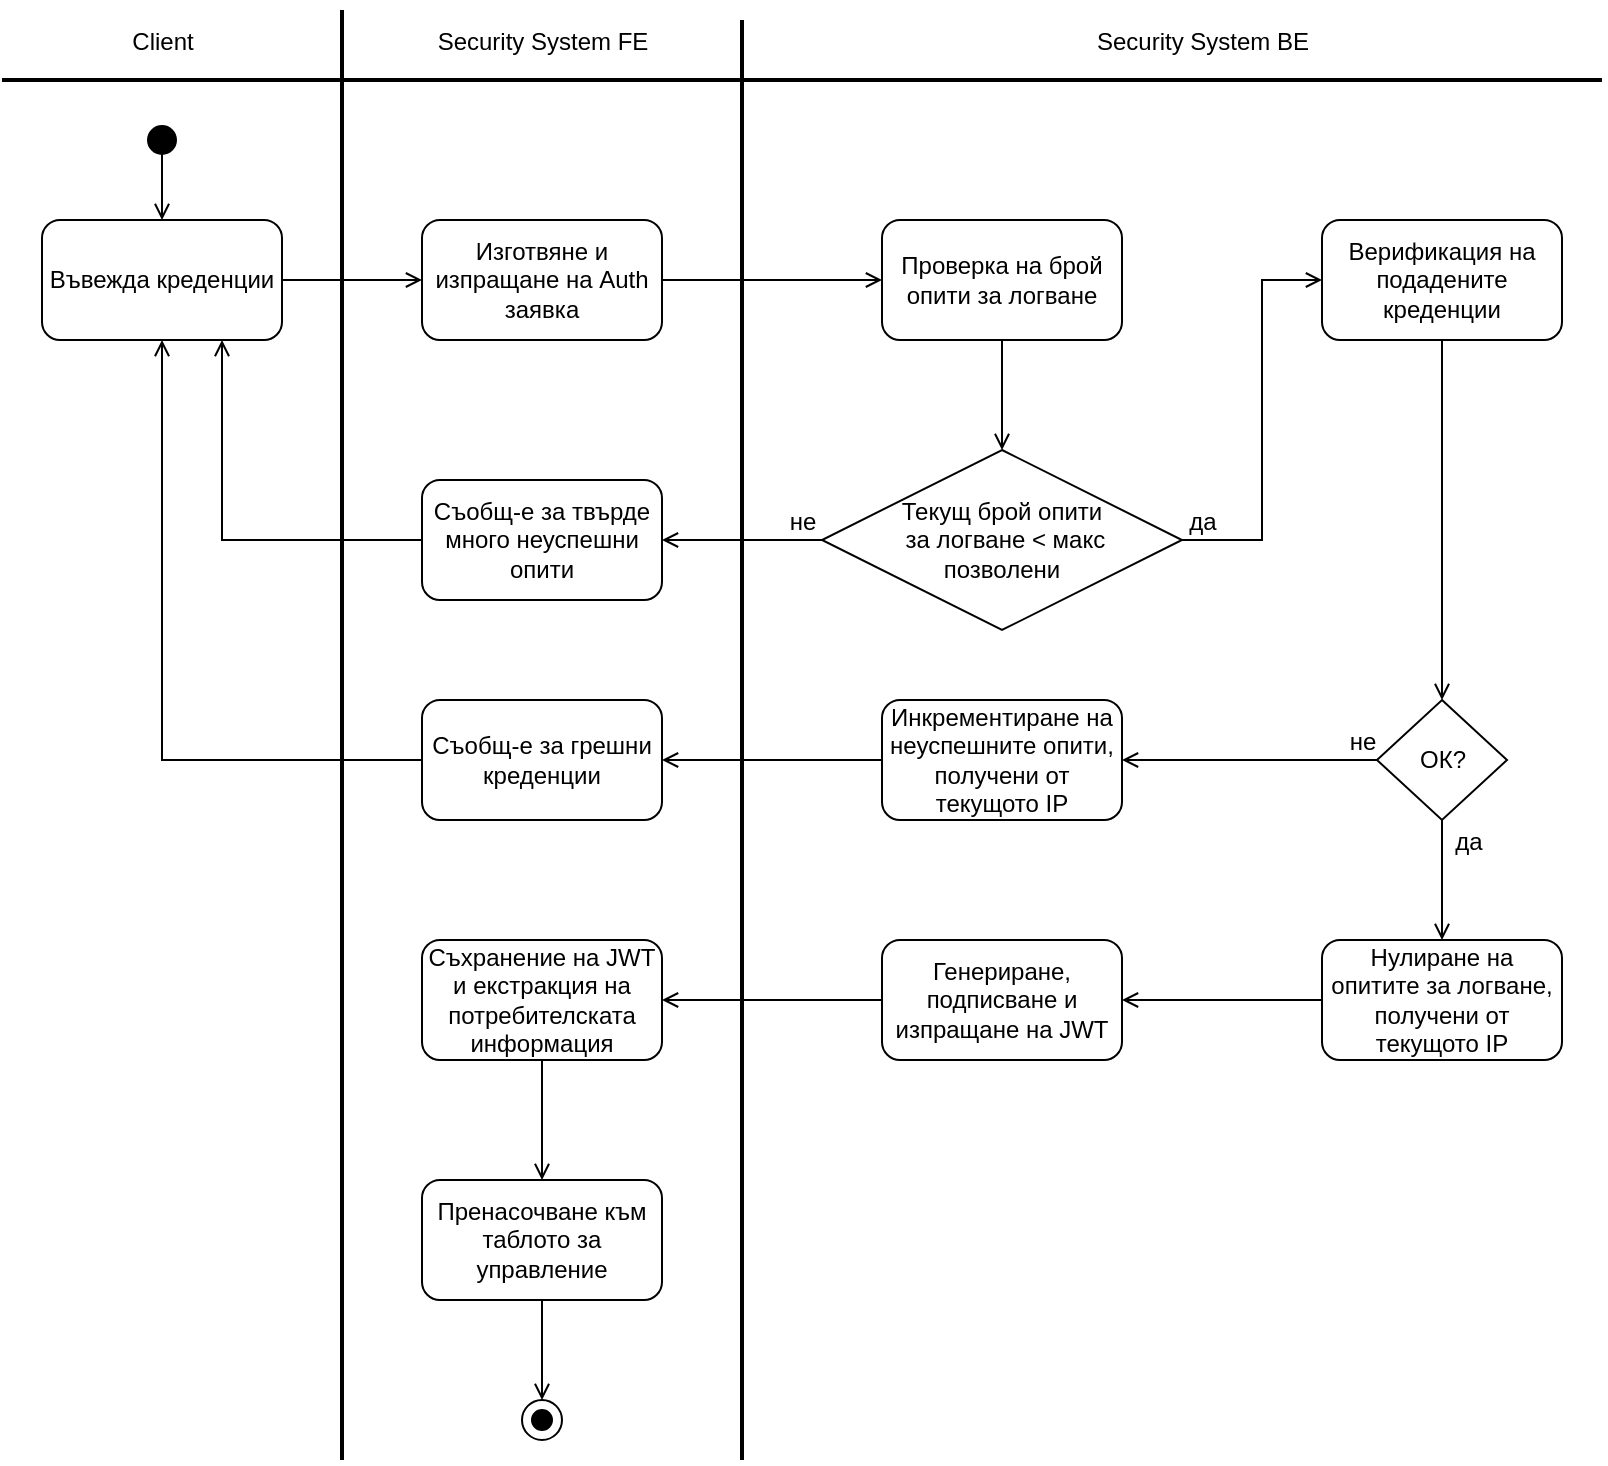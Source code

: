 <mxfile version="24.0.5" type="device">
  <diagram name="Page-1" id="UBH2oY3vQnfjVQV_58VH">
    <mxGraphModel dx="2629" dy="798" grid="1" gridSize="10" guides="1" tooltips="1" connect="1" arrows="1" fold="1" page="1" pageScale="1" pageWidth="827" pageHeight="1169" math="0" shadow="0">
      <root>
        <mxCell id="0" />
        <mxCell id="1" parent="0" />
        <mxCell id="stnmt_BLtRVrJDvMeecF-1" value="" style="html=1;verticalAlign=bottom;startArrow=oval;startFill=1;endArrow=open;startSize=14;curved=0;rounded=0;endFill=0;" parent="1" edge="1">
          <mxGeometry width="60" relative="1" as="geometry">
            <mxPoint x="80" y="80" as="sourcePoint" />
            <mxPoint x="80" y="120" as="targetPoint" />
          </mxGeometry>
        </mxCell>
        <mxCell id="stnmt_BLtRVrJDvMeecF-4" style="edgeStyle=orthogonalEdgeStyle;rounded=0;orthogonalLoop=1;jettySize=auto;html=1;entryX=0;entryY=0.5;entryDx=0;entryDy=0;endArrow=open;endFill=0;" parent="1" source="stnmt_BLtRVrJDvMeecF-2" target="t9dFOqBbaQMAALfSwQGb-7" edge="1">
          <mxGeometry relative="1" as="geometry" />
        </mxCell>
        <mxCell id="stnmt_BLtRVrJDvMeecF-2" value="Въвежда креденции" style="rounded=1;whiteSpace=wrap;html=1;" parent="1" vertex="1">
          <mxGeometry x="20" y="120" width="120" height="60" as="geometry" />
        </mxCell>
        <mxCell id="stnmt_BLtRVrJDvMeecF-6" value="" style="edgeStyle=orthogonalEdgeStyle;rounded=0;orthogonalLoop=1;jettySize=auto;html=1;endArrow=open;endFill=0;" parent="1" source="stnmt_BLtRVrJDvMeecF-3" target="stnmt_BLtRVrJDvMeecF-5" edge="1">
          <mxGeometry relative="1" as="geometry" />
        </mxCell>
        <mxCell id="stnmt_BLtRVrJDvMeecF-3" value="Проверка на брой опити за логване" style="rounded=1;whiteSpace=wrap;html=1;" parent="1" vertex="1">
          <mxGeometry x="440" y="120" width="120" height="60" as="geometry" />
        </mxCell>
        <mxCell id="stnmt_BLtRVrJDvMeecF-9" style="edgeStyle=orthogonalEdgeStyle;rounded=0;orthogonalLoop=1;jettySize=auto;html=1;entryX=0.75;entryY=1;entryDx=0;entryDy=0;endArrow=open;endFill=0;" parent="1" source="stnmt_BLtRVrJDvMeecF-27" target="stnmt_BLtRVrJDvMeecF-2" edge="1">
          <mxGeometry relative="1" as="geometry" />
        </mxCell>
        <mxCell id="stnmt_BLtRVrJDvMeecF-14" style="edgeStyle=orthogonalEdgeStyle;rounded=0;orthogonalLoop=1;jettySize=auto;html=1;entryX=0;entryY=0.5;entryDx=0;entryDy=0;endArrow=open;endFill=0;" parent="1" source="stnmt_BLtRVrJDvMeecF-5" target="stnmt_BLtRVrJDvMeecF-13" edge="1">
          <mxGeometry relative="1" as="geometry">
            <Array as="points">
              <mxPoint x="630" y="280" />
              <mxPoint x="630" y="150" />
            </Array>
          </mxGeometry>
        </mxCell>
        <mxCell id="stnmt_BLtRVrJDvMeecF-5" value="Текущ брой&amp;nbsp;&lt;span style=&quot;background-color: initial;&quot;&gt;опити&lt;/span&gt;&lt;div&gt;&lt;span style=&quot;background-color: initial;&quot;&gt;&amp;nbsp;за логване &amp;lt; макс&lt;/span&gt;&lt;/div&gt;&lt;div&gt;&lt;span style=&quot;background-color: initial;&quot;&gt;позволени&lt;/span&gt;&lt;/div&gt;" style="rhombus;whiteSpace=wrap;html=1;rounded=0;fontSize=12;verticalAlign=middle;" parent="1" vertex="1">
          <mxGeometry x="410" y="235" width="180" height="90" as="geometry" />
        </mxCell>
        <mxCell id="stnmt_BLtRVrJDvMeecF-11" value="не" style="text;html=1;align=center;verticalAlign=bottom;resizable=0;points=[];autosize=1;strokeColor=none;fillColor=none;" parent="1" vertex="1">
          <mxGeometry x="380" y="250" width="40" height="30" as="geometry" />
        </mxCell>
        <mxCell id="stnmt_BLtRVrJDvMeecF-17" style="edgeStyle=orthogonalEdgeStyle;rounded=0;orthogonalLoop=1;jettySize=auto;html=1;entryX=0.5;entryY=0;entryDx=0;entryDy=0;endArrow=open;endFill=0;" parent="1" source="stnmt_BLtRVrJDvMeecF-13" target="stnmt_BLtRVrJDvMeecF-16" edge="1">
          <mxGeometry relative="1" as="geometry" />
        </mxCell>
        <mxCell id="stnmt_BLtRVrJDvMeecF-13" value="Верификация на подадените креденции" style="rounded=1;whiteSpace=wrap;html=1;" parent="1" vertex="1">
          <mxGeometry x="660" y="120" width="120" height="60" as="geometry" />
        </mxCell>
        <mxCell id="stnmt_BLtRVrJDvMeecF-15" value="да" style="text;html=1;align=center;verticalAlign=bottom;resizable=0;points=[];autosize=1;strokeColor=none;fillColor=none;" parent="1" vertex="1">
          <mxGeometry x="580" y="250" width="40" height="30" as="geometry" />
        </mxCell>
        <mxCell id="stnmt_BLtRVrJDvMeecF-19" style="edgeStyle=orthogonalEdgeStyle;rounded=0;orthogonalLoop=1;jettySize=auto;html=1;entryX=0.5;entryY=0;entryDx=0;entryDy=0;endArrow=open;endFill=0;exitX=0.5;exitY=1;exitDx=0;exitDy=0;" parent="1" source="stnmt_BLtRVrJDvMeecF-16" target="stnmt_BLtRVrJDvMeecF-18" edge="1">
          <mxGeometry relative="1" as="geometry">
            <mxPoint x="750" y="390" as="sourcePoint" />
          </mxGeometry>
        </mxCell>
        <mxCell id="stnmt_BLtRVrJDvMeecF-34" style="edgeStyle=orthogonalEdgeStyle;rounded=0;orthogonalLoop=1;jettySize=auto;html=1;entryX=1;entryY=0.5;entryDx=0;entryDy=0;endArrow=open;endFill=0;" parent="1" source="stnmt_BLtRVrJDvMeecF-40" target="stnmt_BLtRVrJDvMeecF-33" edge="1">
          <mxGeometry relative="1" as="geometry" />
        </mxCell>
        <mxCell id="stnmt_BLtRVrJDvMeecF-16" value="ОК?" style="rhombus;whiteSpace=wrap;html=1;rounded=0;" parent="1" vertex="1">
          <mxGeometry x="687.5" y="360" width="65" height="60" as="geometry" />
        </mxCell>
        <mxCell id="stnmt_BLtRVrJDvMeecF-32" style="edgeStyle=orthogonalEdgeStyle;rounded=0;orthogonalLoop=1;jettySize=auto;html=1;exitX=0;exitY=0.5;exitDx=0;exitDy=0;entryX=1;entryY=0.5;entryDx=0;entryDy=0;endArrow=open;endFill=0;" parent="1" source="stnmt_BLtRVrJDvMeecF-57" target="stnmt_BLtRVrJDvMeecF-22" edge="1">
          <mxGeometry relative="1" as="geometry" />
        </mxCell>
        <mxCell id="stnmt_BLtRVrJDvMeecF-18" value="Нулиране на опитите за логване, получени от текущото IP" style="rounded=1;whiteSpace=wrap;html=1;" parent="1" vertex="1">
          <mxGeometry x="660" y="480" width="120" height="60" as="geometry" />
        </mxCell>
        <mxCell id="stnmt_BLtRVrJDvMeecF-20" value="да" style="text;html=1;align=center;verticalAlign=bottom;resizable=0;points=[];autosize=1;strokeColor=none;fillColor=none;" parent="1" vertex="1">
          <mxGeometry x="712.5" y="410" width="40" height="30" as="geometry" />
        </mxCell>
        <mxCell id="stnmt_BLtRVrJDvMeecF-59" style="edgeStyle=orthogonalEdgeStyle;rounded=0;orthogonalLoop=1;jettySize=auto;html=1;endArrow=open;endFill=0;exitX=0.5;exitY=1;exitDx=0;exitDy=0;entryX=0.5;entryY=0;entryDx=0;entryDy=0;" parent="1" source="stnmt_BLtRVrJDvMeecF-22" target="t9dFOqBbaQMAALfSwQGb-10" edge="1">
          <mxGeometry relative="1" as="geometry">
            <mxPoint x="270" y="580" as="targetPoint" />
          </mxGeometry>
        </mxCell>
        <mxCell id="stnmt_BLtRVrJDvMeecF-22" value="Съхранение на JWT и екстракция на потребителската информация" style="rounded=1;whiteSpace=wrap;html=1;" parent="1" vertex="1">
          <mxGeometry x="210" y="480" width="120" height="60" as="geometry" />
        </mxCell>
        <mxCell id="stnmt_BLtRVrJDvMeecF-28" value="" style="edgeStyle=orthogonalEdgeStyle;rounded=0;orthogonalLoop=1;jettySize=auto;html=1;entryX=1;entryY=0.5;entryDx=0;entryDy=0;endArrow=open;endFill=0;" parent="1" source="stnmt_BLtRVrJDvMeecF-5" target="stnmt_BLtRVrJDvMeecF-27" edge="1">
          <mxGeometry relative="1" as="geometry">
            <mxPoint x="410" y="280" as="sourcePoint" />
            <mxPoint x="150" y="180" as="targetPoint" />
          </mxGeometry>
        </mxCell>
        <mxCell id="stnmt_BLtRVrJDvMeecF-27" value="Съобщ-е за твърде много неуспешни опити" style="rounded=1;whiteSpace=wrap;html=1;" parent="1" vertex="1">
          <mxGeometry x="210" y="250" width="120" height="60" as="geometry" />
        </mxCell>
        <mxCell id="stnmt_BLtRVrJDvMeecF-49" style="edgeStyle=orthogonalEdgeStyle;rounded=0;orthogonalLoop=1;jettySize=auto;html=1;entryX=0.5;entryY=1;entryDx=0;entryDy=0;endArrow=open;endFill=0;" parent="1" source="stnmt_BLtRVrJDvMeecF-33" target="stnmt_BLtRVrJDvMeecF-2" edge="1">
          <mxGeometry relative="1" as="geometry" />
        </mxCell>
        <mxCell id="stnmt_BLtRVrJDvMeecF-33" value="Съобщ-е за грешни креденции" style="rounded=1;whiteSpace=wrap;html=1;" parent="1" vertex="1">
          <mxGeometry x="210" y="360" width="120" height="60" as="geometry" />
        </mxCell>
        <mxCell id="stnmt_BLtRVrJDvMeecF-37" value="не" style="text;html=1;align=center;verticalAlign=bottom;resizable=0;points=[];autosize=1;strokeColor=none;fillColor=none;" parent="1" vertex="1">
          <mxGeometry x="660" y="360" width="40" height="30" as="geometry" />
        </mxCell>
        <mxCell id="stnmt_BLtRVrJDvMeecF-41" value="" style="edgeStyle=orthogonalEdgeStyle;rounded=0;orthogonalLoop=1;jettySize=auto;html=1;entryX=1;entryY=0.5;entryDx=0;entryDy=0;endArrow=open;endFill=0;" parent="1" source="stnmt_BLtRVrJDvMeecF-16" target="stnmt_BLtRVrJDvMeecF-40" edge="1">
          <mxGeometry relative="1" as="geometry">
            <mxPoint x="688" y="390" as="sourcePoint" />
            <mxPoint x="340" y="390" as="targetPoint" />
          </mxGeometry>
        </mxCell>
        <mxCell id="stnmt_BLtRVrJDvMeecF-40" value="Инкрементиране на неуспешните опити, получени от текущото IP" style="rounded=1;whiteSpace=wrap;html=1;" parent="1" vertex="1">
          <mxGeometry x="440" y="360" width="120" height="60" as="geometry" />
        </mxCell>
        <mxCell id="stnmt_BLtRVrJDvMeecF-47" value="" style="ellipse;whiteSpace=wrap;html=1;aspect=fixed;" parent="1" vertex="1">
          <mxGeometry x="260" y="710" width="20" height="20" as="geometry" />
        </mxCell>
        <mxCell id="stnmt_BLtRVrJDvMeecF-48" value="" style="ellipse;whiteSpace=wrap;html=1;aspect=fixed;labelBackgroundColor=#000000;fillColor=#000000;" parent="1" vertex="1">
          <mxGeometry x="265" y="715" width="10" height="10" as="geometry" />
        </mxCell>
        <mxCell id="stnmt_BLtRVrJDvMeecF-58" value="" style="edgeStyle=orthogonalEdgeStyle;rounded=0;orthogonalLoop=1;jettySize=auto;html=1;exitX=0;exitY=0.5;exitDx=0;exitDy=0;entryX=1;entryY=0.5;entryDx=0;entryDy=0;endArrow=open;endFill=0;" parent="1" source="stnmt_BLtRVrJDvMeecF-18" target="stnmt_BLtRVrJDvMeecF-57" edge="1">
          <mxGeometry relative="1" as="geometry">
            <mxPoint x="660" y="510" as="sourcePoint" />
            <mxPoint x="340" y="510" as="targetPoint" />
          </mxGeometry>
        </mxCell>
        <mxCell id="stnmt_BLtRVrJDvMeecF-57" value="Генериране, подписване и изпращане на JWT" style="rounded=1;whiteSpace=wrap;html=1;" parent="1" vertex="1">
          <mxGeometry x="440" y="480" width="120" height="60" as="geometry" />
        </mxCell>
        <mxCell id="t9dFOqBbaQMAALfSwQGb-1" value="" style="endArrow=none;html=1;rounded=0;strokeWidth=2;" edge="1" parent="1">
          <mxGeometry width="50" height="50" relative="1" as="geometry">
            <mxPoint y="50" as="sourcePoint" />
            <mxPoint x="800" y="50" as="targetPoint" />
          </mxGeometry>
        </mxCell>
        <mxCell id="t9dFOqBbaQMAALfSwQGb-2" value="" style="endArrow=none;html=1;rounded=0;strokeWidth=2;" edge="1" parent="1">
          <mxGeometry width="50" height="50" relative="1" as="geometry">
            <mxPoint x="170" y="740" as="sourcePoint" />
            <mxPoint x="170" y="15" as="targetPoint" />
          </mxGeometry>
        </mxCell>
        <mxCell id="t9dFOqBbaQMAALfSwQGb-3" value="Client" style="text;html=1;align=center;verticalAlign=bottom;resizable=0;points=[];autosize=1;strokeColor=none;fillColor=none;" vertex="1" parent="1">
          <mxGeometry x="55" y="10" width="50" height="30" as="geometry" />
        </mxCell>
        <mxCell id="t9dFOqBbaQMAALfSwQGb-4" value="" style="endArrow=none;html=1;rounded=0;strokeWidth=2;" edge="1" parent="1">
          <mxGeometry width="50" height="50" relative="1" as="geometry">
            <mxPoint x="370" y="740" as="sourcePoint" />
            <mxPoint x="370" y="20" as="targetPoint" />
          </mxGeometry>
        </mxCell>
        <mxCell id="t9dFOqBbaQMAALfSwQGb-5" value="Security System FE" style="text;html=1;align=center;verticalAlign=bottom;resizable=0;points=[];autosize=1;strokeColor=none;fillColor=none;" vertex="1" parent="1">
          <mxGeometry x="205" y="10" width="130" height="30" as="geometry" />
        </mxCell>
        <mxCell id="t9dFOqBbaQMAALfSwQGb-6" value="Security System BE" style="text;html=1;align=center;verticalAlign=bottom;resizable=0;points=[];autosize=1;strokeColor=none;fillColor=none;" vertex="1" parent="1">
          <mxGeometry x="535" y="10" width="130" height="30" as="geometry" />
        </mxCell>
        <mxCell id="t9dFOqBbaQMAALfSwQGb-7" value="Изготвяне и изпращане на Auth заявка" style="rounded=1;whiteSpace=wrap;html=1;" vertex="1" parent="1">
          <mxGeometry x="210" y="120" width="120" height="60" as="geometry" />
        </mxCell>
        <mxCell id="t9dFOqBbaQMAALfSwQGb-8" style="edgeStyle=orthogonalEdgeStyle;rounded=0;orthogonalLoop=1;jettySize=auto;html=1;entryX=0;entryY=0.5;entryDx=0;entryDy=0;endArrow=open;endFill=0;exitX=1;exitY=0.5;exitDx=0;exitDy=0;" edge="1" parent="1" source="t9dFOqBbaQMAALfSwQGb-7" target="stnmt_BLtRVrJDvMeecF-3">
          <mxGeometry relative="1" as="geometry">
            <mxPoint x="330" y="149.58" as="sourcePoint" />
            <mxPoint x="400" y="149.58" as="targetPoint" />
          </mxGeometry>
        </mxCell>
        <mxCell id="t9dFOqBbaQMAALfSwQGb-10" value="Пренасочване към таблото за управление" style="rounded=1;whiteSpace=wrap;html=1;" vertex="1" parent="1">
          <mxGeometry x="210" y="600" width="120" height="60" as="geometry" />
        </mxCell>
        <mxCell id="t9dFOqBbaQMAALfSwQGb-11" style="edgeStyle=orthogonalEdgeStyle;rounded=0;orthogonalLoop=1;jettySize=auto;html=1;endArrow=open;endFill=0;exitX=0.5;exitY=1;exitDx=0;exitDy=0;entryX=0.5;entryY=0;entryDx=0;entryDy=0;" edge="1" parent="1" source="t9dFOqBbaQMAALfSwQGb-10" target="stnmt_BLtRVrJDvMeecF-47">
          <mxGeometry relative="1" as="geometry">
            <mxPoint x="269.66" y="660" as="sourcePoint" />
            <mxPoint x="269.66" y="720" as="targetPoint" />
          </mxGeometry>
        </mxCell>
      </root>
    </mxGraphModel>
  </diagram>
</mxfile>
